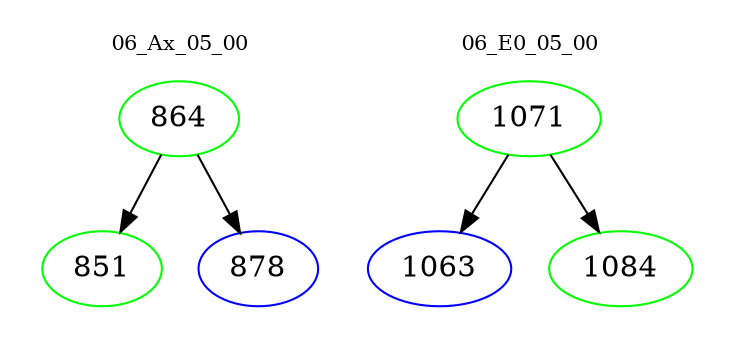digraph{
subgraph cluster_0 {
color = white
label = "06_Ax_05_00";
fontsize=10;
T0_864 [label="864", color="green"]
T0_864 -> T0_851 [color="black"]
T0_851 [label="851", color="green"]
T0_864 -> T0_878 [color="black"]
T0_878 [label="878", color="blue"]
}
subgraph cluster_1 {
color = white
label = "06_E0_05_00";
fontsize=10;
T1_1071 [label="1071", color="green"]
T1_1071 -> T1_1063 [color="black"]
T1_1063 [label="1063", color="blue"]
T1_1071 -> T1_1084 [color="black"]
T1_1084 [label="1084", color="green"]
}
}
